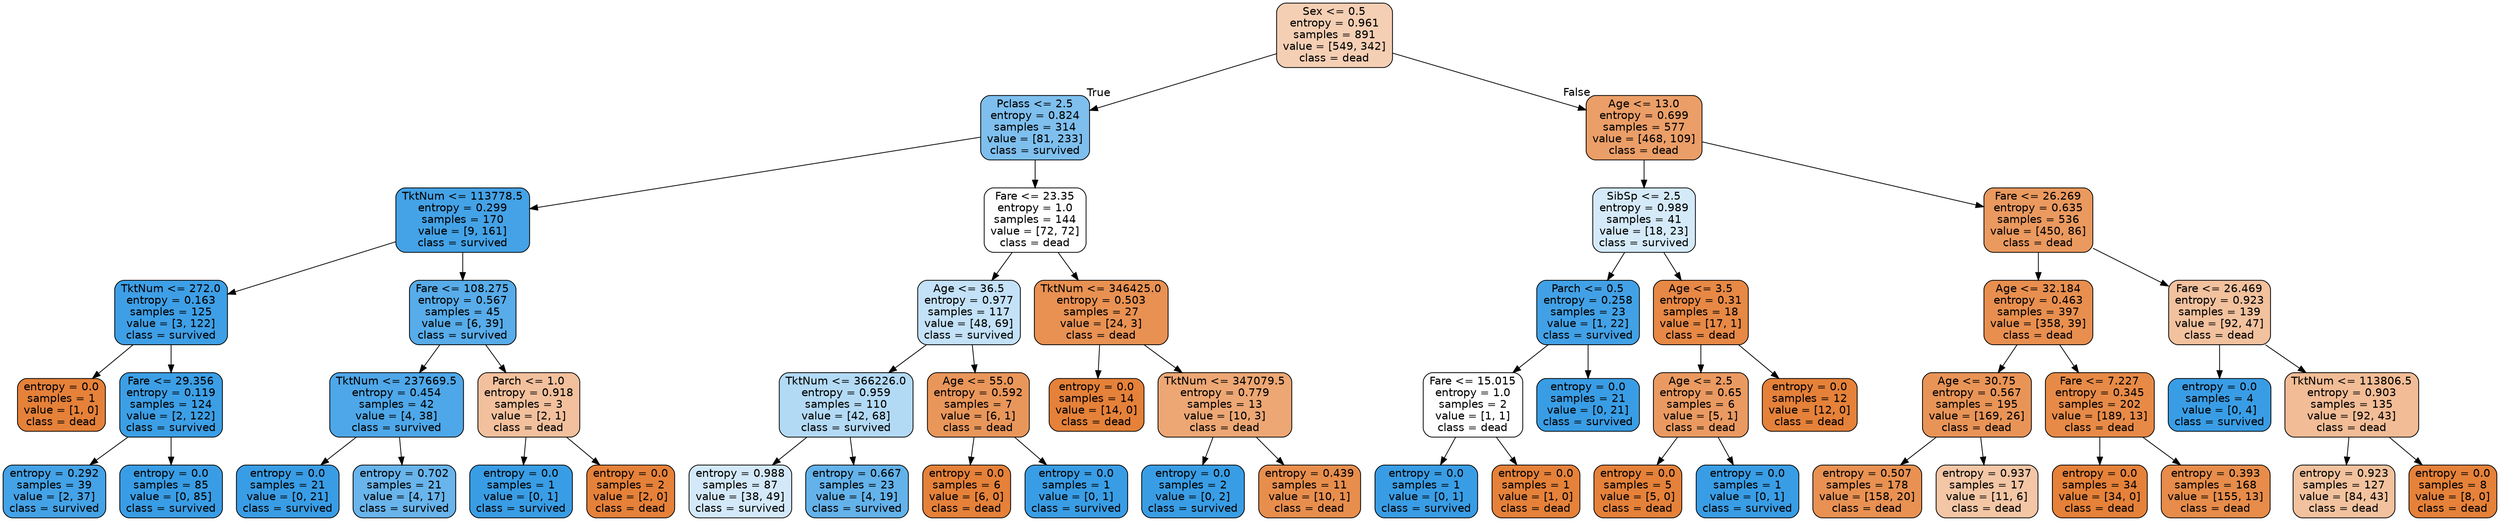digraph Tree {
node [shape=box, style="filled, rounded", color="black", fontname=helvetica] ;
edge [fontname=helvetica] ;
0 [label="Sex <= 0.5\nentropy = 0.961\nsamples = 891\nvalue = [549, 342]\nclass = dead", fillcolor="#f5cfb4"] ;
1 [label="Pclass <= 2.5\nentropy = 0.824\nsamples = 314\nvalue = [81, 233]\nclass = survived", fillcolor="#7ebfee"] ;
0 -> 1 [labeldistance=2.5, labelangle=45, headlabel="True"] ;
2 [label="TktNum <= 113778.5\nentropy = 0.299\nsamples = 170\nvalue = [9, 161]\nclass = survived", fillcolor="#44a2e6"] ;
1 -> 2 ;
3 [label="TktNum <= 272.0\nentropy = 0.163\nsamples = 125\nvalue = [3, 122]\nclass = survived", fillcolor="#3e9fe6"] ;
2 -> 3 ;
4 [label="entropy = 0.0\nsamples = 1\nvalue = [1, 0]\nclass = dead", fillcolor="#e58139"] ;
3 -> 4 ;
5 [label="Fare <= 29.356\nentropy = 0.119\nsamples = 124\nvalue = [2, 122]\nclass = survived", fillcolor="#3c9fe5"] ;
3 -> 5 ;
6 [label="entropy = 0.292\nsamples = 39\nvalue = [2, 37]\nclass = survived", fillcolor="#44a2e6"] ;
5 -> 6 ;
7 [label="entropy = 0.0\nsamples = 85\nvalue = [0, 85]\nclass = survived", fillcolor="#399de5"] ;
5 -> 7 ;
8 [label="Fare <= 108.275\nentropy = 0.567\nsamples = 45\nvalue = [6, 39]\nclass = survived", fillcolor="#57ace9"] ;
2 -> 8 ;
9 [label="TktNum <= 237669.5\nentropy = 0.454\nsamples = 42\nvalue = [4, 38]\nclass = survived", fillcolor="#4ea7e8"] ;
8 -> 9 ;
10 [label="entropy = 0.0\nsamples = 21\nvalue = [0, 21]\nclass = survived", fillcolor="#399de5"] ;
9 -> 10 ;
11 [label="entropy = 0.702\nsamples = 21\nvalue = [4, 17]\nclass = survived", fillcolor="#68b4eb"] ;
9 -> 11 ;
12 [label="Parch <= 1.0\nentropy = 0.918\nsamples = 3\nvalue = [2, 1]\nclass = dead", fillcolor="#f2c09c"] ;
8 -> 12 ;
13 [label="entropy = 0.0\nsamples = 1\nvalue = [0, 1]\nclass = survived", fillcolor="#399de5"] ;
12 -> 13 ;
14 [label="entropy = 0.0\nsamples = 2\nvalue = [2, 0]\nclass = dead", fillcolor="#e58139"] ;
12 -> 14 ;
15 [label="Fare <= 23.35\nentropy = 1.0\nsamples = 144\nvalue = [72, 72]\nclass = dead", fillcolor="#ffffff"] ;
1 -> 15 ;
16 [label="Age <= 36.5\nentropy = 0.977\nsamples = 117\nvalue = [48, 69]\nclass = survived", fillcolor="#c3e1f7"] ;
15 -> 16 ;
17 [label="TktNum <= 366226.0\nentropy = 0.959\nsamples = 110\nvalue = [42, 68]\nclass = survived", fillcolor="#b3daf5"] ;
16 -> 17 ;
18 [label="entropy = 0.988\nsamples = 87\nvalue = [38, 49]\nclass = survived", fillcolor="#d3e9f9"] ;
17 -> 18 ;
19 [label="entropy = 0.667\nsamples = 23\nvalue = [4, 19]\nclass = survived", fillcolor="#63b2ea"] ;
17 -> 19 ;
20 [label="Age <= 55.0\nentropy = 0.592\nsamples = 7\nvalue = [6, 1]\nclass = dead", fillcolor="#e9965a"] ;
16 -> 20 ;
21 [label="entropy = 0.0\nsamples = 6\nvalue = [6, 0]\nclass = dead", fillcolor="#e58139"] ;
20 -> 21 ;
22 [label="entropy = 0.0\nsamples = 1\nvalue = [0, 1]\nclass = survived", fillcolor="#399de5"] ;
20 -> 22 ;
23 [label="TktNum <= 346425.0\nentropy = 0.503\nsamples = 27\nvalue = [24, 3]\nclass = dead", fillcolor="#e89152"] ;
15 -> 23 ;
24 [label="entropy = 0.0\nsamples = 14\nvalue = [14, 0]\nclass = dead", fillcolor="#e58139"] ;
23 -> 24 ;
25 [label="TktNum <= 347079.5\nentropy = 0.779\nsamples = 13\nvalue = [10, 3]\nclass = dead", fillcolor="#eda774"] ;
23 -> 25 ;
26 [label="entropy = 0.0\nsamples = 2\nvalue = [0, 2]\nclass = survived", fillcolor="#399de5"] ;
25 -> 26 ;
27 [label="entropy = 0.439\nsamples = 11\nvalue = [10, 1]\nclass = dead", fillcolor="#e88e4d"] ;
25 -> 27 ;
28 [label="Age <= 13.0\nentropy = 0.699\nsamples = 577\nvalue = [468, 109]\nclass = dead", fillcolor="#eb9e67"] ;
0 -> 28 [labeldistance=2.5, labelangle=-45, headlabel="False"] ;
29 [label="SibSp <= 2.5\nentropy = 0.989\nsamples = 41\nvalue = [18, 23]\nclass = survived", fillcolor="#d4eaf9"] ;
28 -> 29 ;
30 [label="Parch <= 0.5\nentropy = 0.258\nsamples = 23\nvalue = [1, 22]\nclass = survived", fillcolor="#42a1e6"] ;
29 -> 30 ;
31 [label="Fare <= 15.015\nentropy = 1.0\nsamples = 2\nvalue = [1, 1]\nclass = dead", fillcolor="#ffffff"] ;
30 -> 31 ;
32 [label="entropy = 0.0\nsamples = 1\nvalue = [0, 1]\nclass = survived", fillcolor="#399de5"] ;
31 -> 32 ;
33 [label="entropy = 0.0\nsamples = 1\nvalue = [1, 0]\nclass = dead", fillcolor="#e58139"] ;
31 -> 33 ;
34 [label="entropy = 0.0\nsamples = 21\nvalue = [0, 21]\nclass = survived", fillcolor="#399de5"] ;
30 -> 34 ;
35 [label="Age <= 3.5\nentropy = 0.31\nsamples = 18\nvalue = [17, 1]\nclass = dead", fillcolor="#e78845"] ;
29 -> 35 ;
36 [label="Age <= 2.5\nentropy = 0.65\nsamples = 6\nvalue = [5, 1]\nclass = dead", fillcolor="#ea9a61"] ;
35 -> 36 ;
37 [label="entropy = 0.0\nsamples = 5\nvalue = [5, 0]\nclass = dead", fillcolor="#e58139"] ;
36 -> 37 ;
38 [label="entropy = 0.0\nsamples = 1\nvalue = [0, 1]\nclass = survived", fillcolor="#399de5"] ;
36 -> 38 ;
39 [label="entropy = 0.0\nsamples = 12\nvalue = [12, 0]\nclass = dead", fillcolor="#e58139"] ;
35 -> 39 ;
40 [label="Fare <= 26.269\nentropy = 0.635\nsamples = 536\nvalue = [450, 86]\nclass = dead", fillcolor="#ea995f"] ;
28 -> 40 ;
41 [label="Age <= 32.184\nentropy = 0.463\nsamples = 397\nvalue = [358, 39]\nclass = dead", fillcolor="#e88f4f"] ;
40 -> 41 ;
42 [label="Age <= 30.75\nentropy = 0.567\nsamples = 195\nvalue = [169, 26]\nclass = dead", fillcolor="#e99457"] ;
41 -> 42 ;
43 [label="entropy = 0.507\nsamples = 178\nvalue = [158, 20]\nclass = dead", fillcolor="#e89152"] ;
42 -> 43 ;
44 [label="entropy = 0.937\nsamples = 17\nvalue = [11, 6]\nclass = dead", fillcolor="#f3c6a5"] ;
42 -> 44 ;
45 [label="Fare <= 7.227\nentropy = 0.345\nsamples = 202\nvalue = [189, 13]\nclass = dead", fillcolor="#e78a47"] ;
41 -> 45 ;
46 [label="entropy = 0.0\nsamples = 34\nvalue = [34, 0]\nclass = dead", fillcolor="#e58139"] ;
45 -> 46 ;
47 [label="entropy = 0.393\nsamples = 168\nvalue = [155, 13]\nclass = dead", fillcolor="#e78c4a"] ;
45 -> 47 ;
48 [label="Fare <= 26.469\nentropy = 0.923\nsamples = 139\nvalue = [92, 47]\nclass = dead", fillcolor="#f2c19e"] ;
40 -> 48 ;
49 [label="entropy = 0.0\nsamples = 4\nvalue = [0, 4]\nclass = survived", fillcolor="#399de5"] ;
48 -> 49 ;
50 [label="TktNum <= 113806.5\nentropy = 0.903\nsamples = 135\nvalue = [92, 43]\nclass = dead", fillcolor="#f1bc96"] ;
48 -> 50 ;
51 [label="entropy = 0.923\nsamples = 127\nvalue = [84, 43]\nclass = dead", fillcolor="#f2c29e"] ;
50 -> 51 ;
52 [label="entropy = 0.0\nsamples = 8\nvalue = [8, 0]\nclass = dead", fillcolor="#e58139"] ;
50 -> 52 ;
}